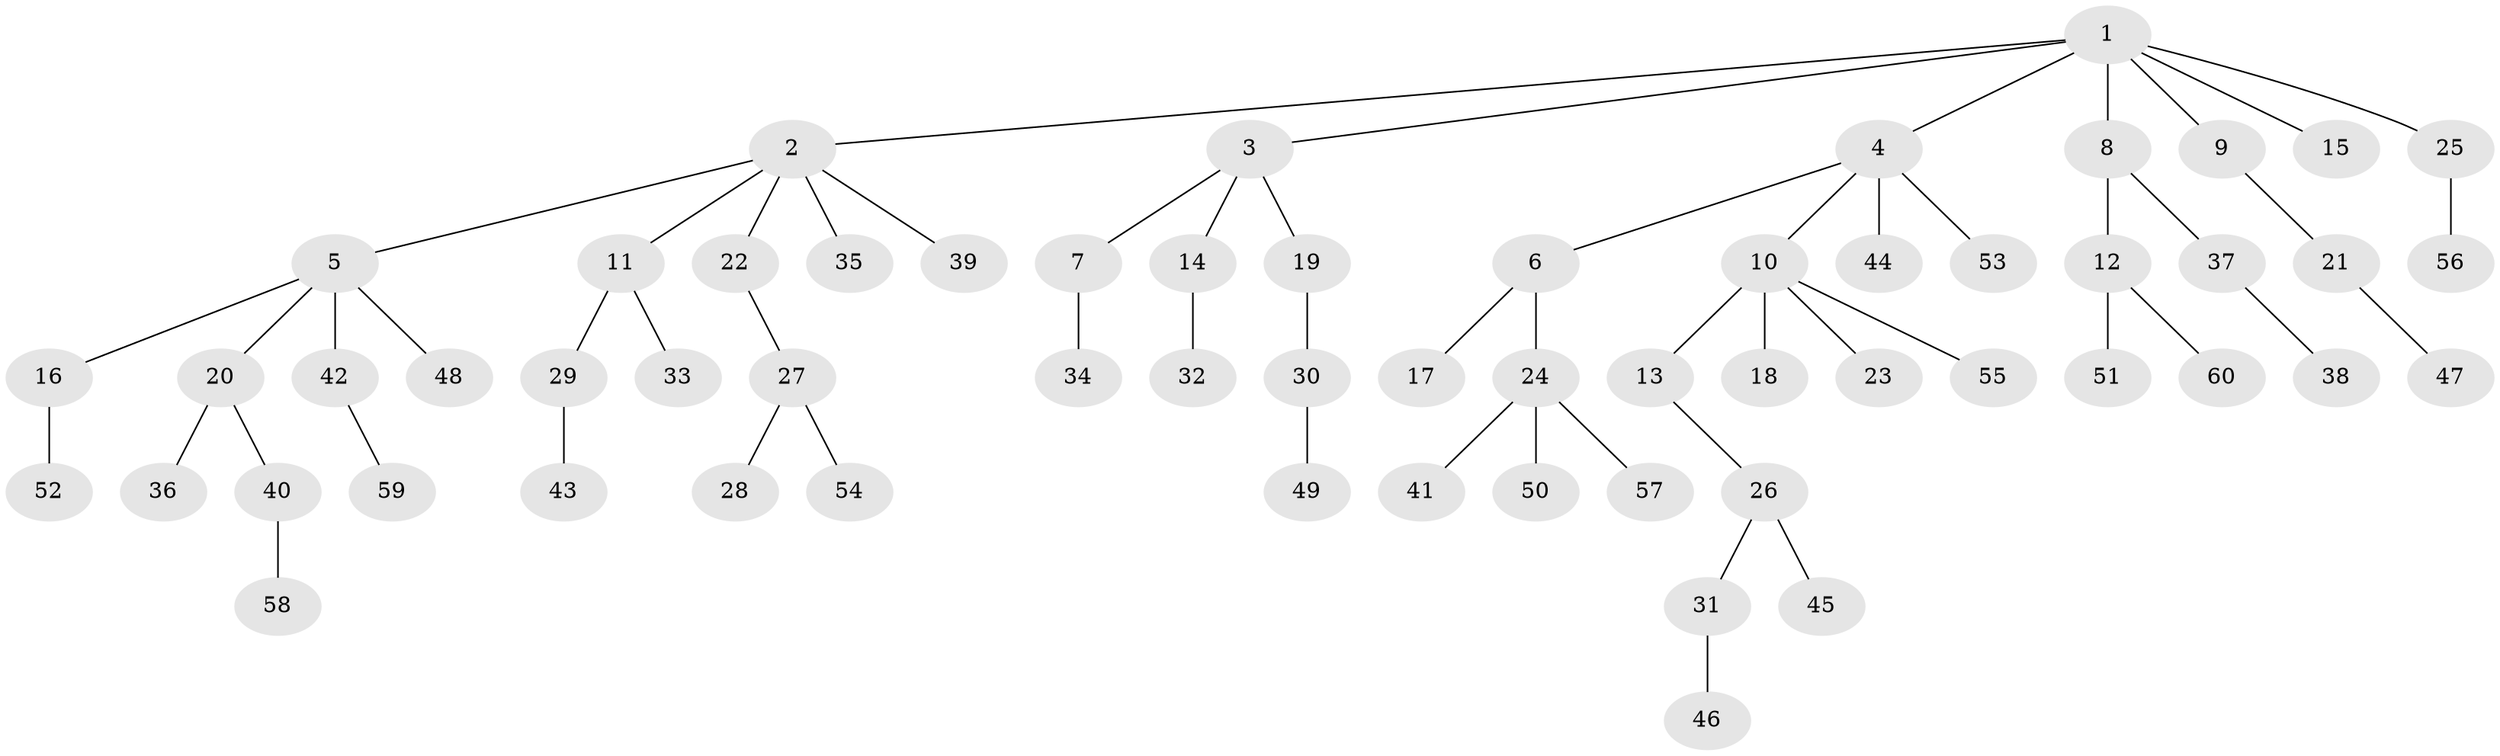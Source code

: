 // Generated by graph-tools (version 1.1) at 2025/50/03/09/25 03:50:17]
// undirected, 60 vertices, 59 edges
graph export_dot {
graph [start="1"]
  node [color=gray90,style=filled];
  1;
  2;
  3;
  4;
  5;
  6;
  7;
  8;
  9;
  10;
  11;
  12;
  13;
  14;
  15;
  16;
  17;
  18;
  19;
  20;
  21;
  22;
  23;
  24;
  25;
  26;
  27;
  28;
  29;
  30;
  31;
  32;
  33;
  34;
  35;
  36;
  37;
  38;
  39;
  40;
  41;
  42;
  43;
  44;
  45;
  46;
  47;
  48;
  49;
  50;
  51;
  52;
  53;
  54;
  55;
  56;
  57;
  58;
  59;
  60;
  1 -- 2;
  1 -- 3;
  1 -- 4;
  1 -- 8;
  1 -- 9;
  1 -- 15;
  1 -- 25;
  2 -- 5;
  2 -- 11;
  2 -- 22;
  2 -- 35;
  2 -- 39;
  3 -- 7;
  3 -- 14;
  3 -- 19;
  4 -- 6;
  4 -- 10;
  4 -- 44;
  4 -- 53;
  5 -- 16;
  5 -- 20;
  5 -- 42;
  5 -- 48;
  6 -- 17;
  6 -- 24;
  7 -- 34;
  8 -- 12;
  8 -- 37;
  9 -- 21;
  10 -- 13;
  10 -- 18;
  10 -- 23;
  10 -- 55;
  11 -- 29;
  11 -- 33;
  12 -- 51;
  12 -- 60;
  13 -- 26;
  14 -- 32;
  16 -- 52;
  19 -- 30;
  20 -- 36;
  20 -- 40;
  21 -- 47;
  22 -- 27;
  24 -- 41;
  24 -- 50;
  24 -- 57;
  25 -- 56;
  26 -- 31;
  26 -- 45;
  27 -- 28;
  27 -- 54;
  29 -- 43;
  30 -- 49;
  31 -- 46;
  37 -- 38;
  40 -- 58;
  42 -- 59;
}
